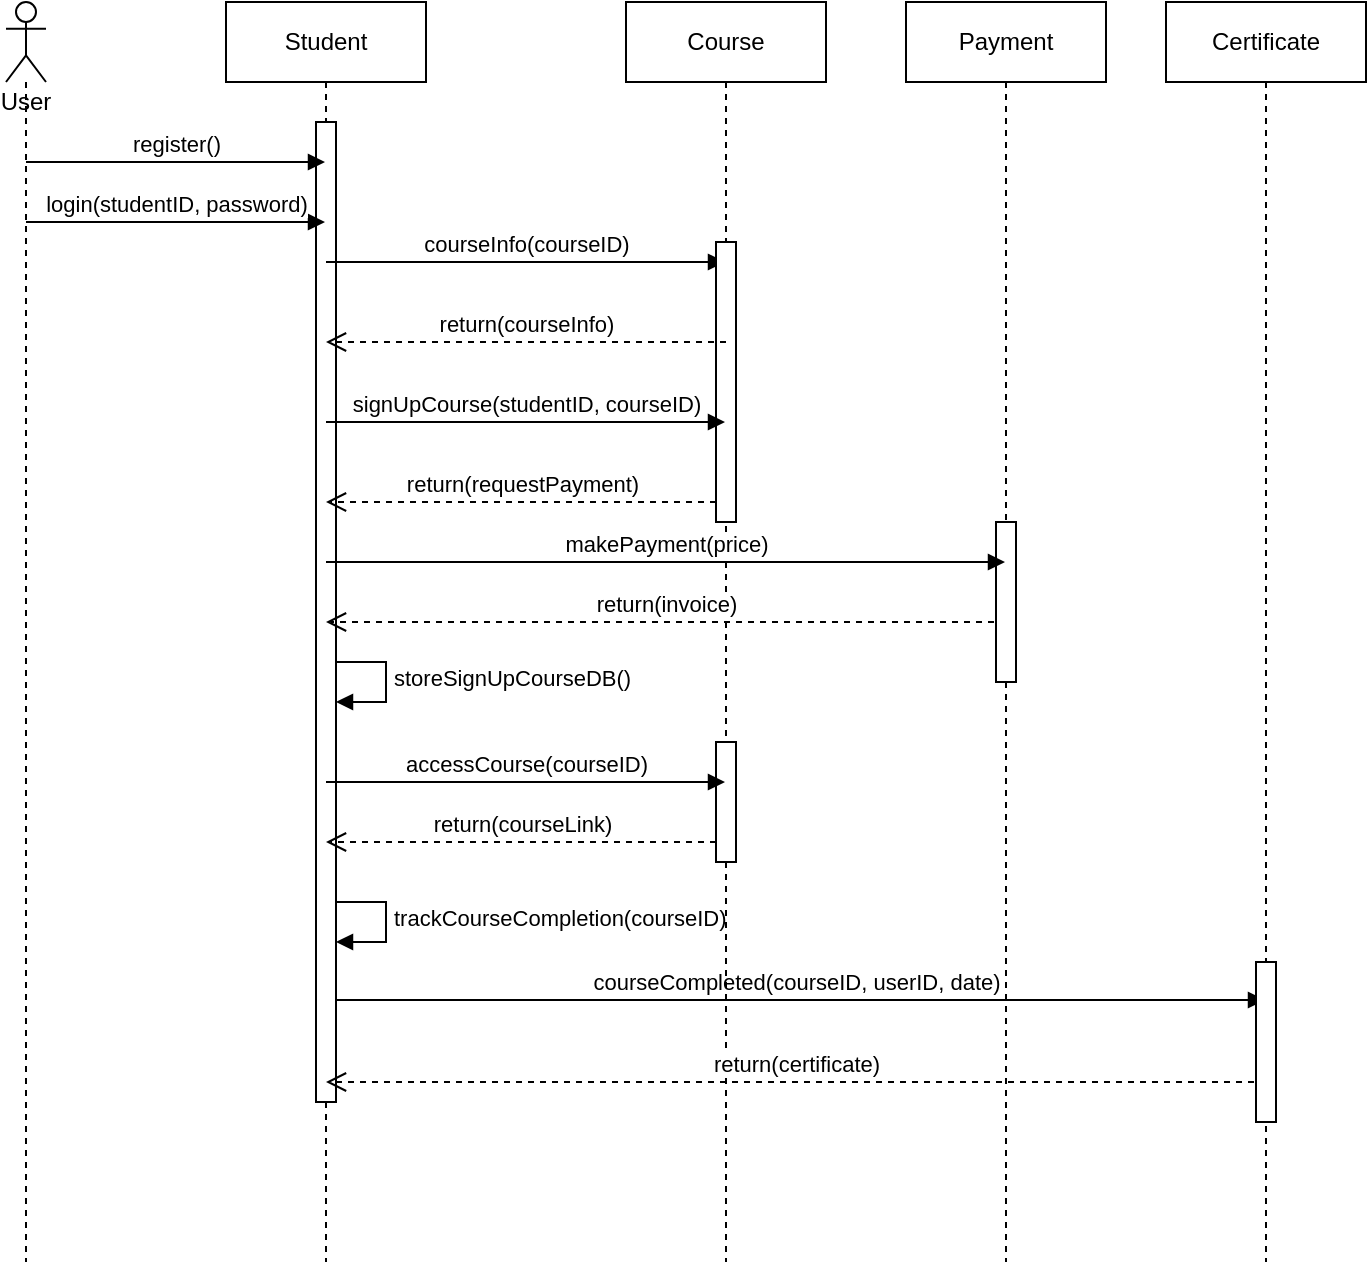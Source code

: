 <mxfile version="16.5.1" type="device"><diagram id="_xTpkj3vU5Nz3JIM7qhJ" name="Page-1"><mxGraphModel dx="782" dy="579" grid="1" gridSize="10" guides="1" tooltips="1" connect="1" arrows="1" fold="1" page="1" pageScale="1" pageWidth="850" pageHeight="1100" math="0" shadow="0"><root><mxCell id="0"/><mxCell id="1" parent="0"/><mxCell id="CcgcSunTAxihG_0R4-Sl-1" value="User&lt;br&gt;" style="shape=umlLifeline;participant=umlActor;perimeter=lifelinePerimeter;whiteSpace=wrap;html=1;container=1;collapsible=0;recursiveResize=0;verticalAlign=top;spacingTop=36;outlineConnect=0;" vertex="1" parent="1"><mxGeometry x="40" y="50" width="20" height="630" as="geometry"/></mxCell><mxCell id="CcgcSunTAxihG_0R4-Sl-2" value="Student" style="shape=umlLifeline;perimeter=lifelinePerimeter;whiteSpace=wrap;html=1;container=1;collapsible=0;recursiveResize=0;outlineConnect=0;" vertex="1" parent="1"><mxGeometry x="150" y="50" width="100" height="630" as="geometry"/></mxCell><mxCell id="CcgcSunTAxihG_0R4-Sl-17" value="storeSignUpCourseDB()" style="edgeStyle=orthogonalEdgeStyle;html=1;align=left;spacingLeft=2;endArrow=block;rounded=0;entryX=1;entryY=0;" edge="1" parent="CcgcSunTAxihG_0R4-Sl-2"><mxGeometry relative="1" as="geometry"><mxPoint x="50" y="330" as="sourcePoint"/><Array as="points"><mxPoint x="80" y="330"/></Array><mxPoint x="55" y="350" as="targetPoint"/></mxGeometry></mxCell><mxCell id="CcgcSunTAxihG_0R4-Sl-21" value="trackCourseCompletion(courseID)" style="edgeStyle=orthogonalEdgeStyle;html=1;align=left;spacingLeft=2;endArrow=block;rounded=0;entryX=1;entryY=0;" edge="1" parent="CcgcSunTAxihG_0R4-Sl-2"><mxGeometry relative="1" as="geometry"><mxPoint x="50" y="450" as="sourcePoint"/><Array as="points"><mxPoint x="80" y="450"/></Array><mxPoint x="55" y="470" as="targetPoint"/></mxGeometry></mxCell><mxCell id="CcgcSunTAxihG_0R4-Sl-23" value="courseCompleted(courseID, userID, date)" style="html=1;verticalAlign=bottom;endArrow=block;rounded=0;" edge="1" parent="CcgcSunTAxihG_0R4-Sl-2" target="CcgcSunTAxihG_0R4-Sl-22"><mxGeometry width="80" relative="1" as="geometry"><mxPoint x="50" y="499" as="sourcePoint"/><mxPoint x="120" y="499" as="targetPoint"/></mxGeometry></mxCell><mxCell id="CcgcSunTAxihG_0R4-Sl-27" value="" style="html=1;points=[];perimeter=orthogonalPerimeter;" vertex="1" parent="CcgcSunTAxihG_0R4-Sl-2"><mxGeometry x="45" y="60" width="10" height="490" as="geometry"/></mxCell><mxCell id="CcgcSunTAxihG_0R4-Sl-7" value="courseInfo(courseID)" style="html=1;verticalAlign=bottom;endArrow=block;rounded=0;" edge="1" parent="CcgcSunTAxihG_0R4-Sl-2" target="CcgcSunTAxihG_0R4-Sl-6"><mxGeometry width="80" relative="1" as="geometry"><mxPoint x="50" y="130" as="sourcePoint"/><mxPoint x="130" y="130" as="targetPoint"/></mxGeometry></mxCell><mxCell id="CcgcSunTAxihG_0R4-Sl-3" value="register()" style="html=1;verticalAlign=bottom;endArrow=block;rounded=0;" edge="1" parent="1" target="CcgcSunTAxihG_0R4-Sl-2"><mxGeometry width="80" relative="1" as="geometry"><mxPoint x="50" y="130" as="sourcePoint"/><mxPoint x="130" y="130" as="targetPoint"/></mxGeometry></mxCell><mxCell id="CcgcSunTAxihG_0R4-Sl-5" value="login(studentID, password)" style="html=1;verticalAlign=bottom;endArrow=block;rounded=0;" edge="1" parent="1" target="CcgcSunTAxihG_0R4-Sl-2"><mxGeometry width="80" relative="1" as="geometry"><mxPoint x="50" y="160" as="sourcePoint"/><mxPoint x="130" y="160" as="targetPoint"/></mxGeometry></mxCell><mxCell id="CcgcSunTAxihG_0R4-Sl-6" value="Course" style="shape=umlLifeline;perimeter=lifelinePerimeter;whiteSpace=wrap;html=1;container=1;collapsible=0;recursiveResize=0;outlineConnect=0;" vertex="1" parent="1"><mxGeometry x="350" y="50" width="100" height="630" as="geometry"/></mxCell><mxCell id="CcgcSunTAxihG_0R4-Sl-28" value="" style="html=1;points=[];perimeter=orthogonalPerimeter;" vertex="1" parent="CcgcSunTAxihG_0R4-Sl-6"><mxGeometry x="45" y="120" width="10" height="140" as="geometry"/></mxCell><mxCell id="CcgcSunTAxihG_0R4-Sl-13" value="return(requestPayment)" style="html=1;verticalAlign=bottom;endArrow=open;dashed=1;endSize=8;rounded=0;" edge="1" parent="CcgcSunTAxihG_0R4-Sl-6" target="CcgcSunTAxihG_0R4-Sl-2"><mxGeometry relative="1" as="geometry"><mxPoint x="45" y="250" as="sourcePoint"/><mxPoint x="-35" y="250" as="targetPoint"/></mxGeometry></mxCell><mxCell id="CcgcSunTAxihG_0R4-Sl-19" value="return(courseLink)" style="html=1;verticalAlign=bottom;endArrow=open;dashed=1;endSize=8;rounded=0;" edge="1" parent="CcgcSunTAxihG_0R4-Sl-6" target="CcgcSunTAxihG_0R4-Sl-2"><mxGeometry relative="1" as="geometry"><mxPoint x="45" y="420" as="sourcePoint"/><mxPoint x="-25" y="420" as="targetPoint"/></mxGeometry></mxCell><mxCell id="CcgcSunTAxihG_0R4-Sl-29" value="" style="html=1;points=[];perimeter=orthogonalPerimeter;" vertex="1" parent="CcgcSunTAxihG_0R4-Sl-6"><mxGeometry x="45" y="370" width="10" height="60" as="geometry"/></mxCell><mxCell id="CcgcSunTAxihG_0R4-Sl-8" value="return(courseInfo)" style="html=1;verticalAlign=bottom;endArrow=open;dashed=1;endSize=8;rounded=0;" edge="1" parent="1" target="CcgcSunTAxihG_0R4-Sl-2"><mxGeometry relative="1" as="geometry"><mxPoint x="400" y="220" as="sourcePoint"/><mxPoint x="300" y="220" as="targetPoint"/></mxGeometry></mxCell><mxCell id="CcgcSunTAxihG_0R4-Sl-10" value="Payment" style="shape=umlLifeline;perimeter=lifelinePerimeter;whiteSpace=wrap;html=1;container=1;collapsible=0;recursiveResize=0;outlineConnect=0;" vertex="1" parent="1"><mxGeometry x="490" y="50" width="100" height="630" as="geometry"/></mxCell><mxCell id="CcgcSunTAxihG_0R4-Sl-15" value="return(invoice)" style="html=1;verticalAlign=bottom;endArrow=open;dashed=1;endSize=8;rounded=0;" edge="1" parent="CcgcSunTAxihG_0R4-Sl-10" target="CcgcSunTAxihG_0R4-Sl-2"><mxGeometry relative="1" as="geometry"><mxPoint x="50" y="310" as="sourcePoint"/><mxPoint x="-30" y="310" as="targetPoint"/></mxGeometry></mxCell><mxCell id="CcgcSunTAxihG_0R4-Sl-30" value="" style="html=1;points=[];perimeter=orthogonalPerimeter;" vertex="1" parent="CcgcSunTAxihG_0R4-Sl-10"><mxGeometry x="45" y="260" width="10" height="80" as="geometry"/></mxCell><mxCell id="CcgcSunTAxihG_0R4-Sl-11" value="signUpCourse(studentID, courseID)" style="html=1;verticalAlign=bottom;endArrow=block;rounded=0;" edge="1" parent="1" target="CcgcSunTAxihG_0R4-Sl-6"><mxGeometry width="80" relative="1" as="geometry"><mxPoint x="200" y="260" as="sourcePoint"/><mxPoint x="280" y="260" as="targetPoint"/></mxGeometry></mxCell><mxCell id="CcgcSunTAxihG_0R4-Sl-14" value="makePayment(price)" style="html=1;verticalAlign=bottom;endArrow=block;rounded=0;" edge="1" parent="1" target="CcgcSunTAxihG_0R4-Sl-10"><mxGeometry width="80" relative="1" as="geometry"><mxPoint x="200" y="330" as="sourcePoint"/><mxPoint x="280" y="330" as="targetPoint"/></mxGeometry></mxCell><mxCell id="CcgcSunTAxihG_0R4-Sl-18" value="accessCourse(courseID)" style="html=1;verticalAlign=bottom;endArrow=block;rounded=0;" edge="1" parent="1" target="CcgcSunTAxihG_0R4-Sl-6"><mxGeometry width="80" relative="1" as="geometry"><mxPoint x="200" y="440" as="sourcePoint"/><mxPoint x="280" y="440" as="targetPoint"/></mxGeometry></mxCell><mxCell id="CcgcSunTAxihG_0R4-Sl-22" value="Certificate" style="shape=umlLifeline;perimeter=lifelinePerimeter;whiteSpace=wrap;html=1;container=1;collapsible=0;recursiveResize=0;outlineConnect=0;" vertex="1" parent="1"><mxGeometry x="620" y="50" width="100" height="630" as="geometry"/></mxCell><mxCell id="CcgcSunTAxihG_0R4-Sl-24" value="return(certificate)" style="html=1;verticalAlign=bottom;endArrow=open;dashed=1;endSize=8;rounded=0;" edge="1" parent="CcgcSunTAxihG_0R4-Sl-22" target="CcgcSunTAxihG_0R4-Sl-2"><mxGeometry relative="1" as="geometry"><mxPoint x="50" y="540" as="sourcePoint"/><mxPoint x="-30" y="540" as="targetPoint"/></mxGeometry></mxCell><mxCell id="CcgcSunTAxihG_0R4-Sl-31" value="" style="html=1;points=[];perimeter=orthogonalPerimeter;" vertex="1" parent="CcgcSunTAxihG_0R4-Sl-22"><mxGeometry x="45" y="480" width="10" height="80" as="geometry"/></mxCell></root></mxGraphModel></diagram></mxfile>